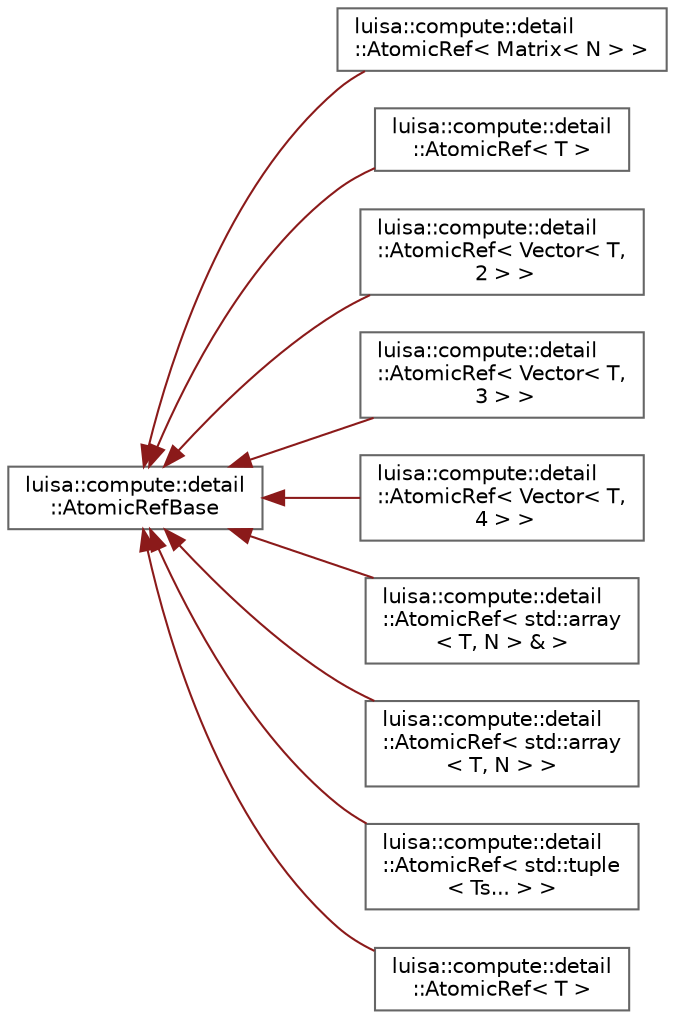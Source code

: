 digraph "类继承关系图"
{
 // LATEX_PDF_SIZE
  bgcolor="transparent";
  edge [fontname=Helvetica,fontsize=10,labelfontname=Helvetica,labelfontsize=10];
  node [fontname=Helvetica,fontsize=10,shape=box,height=0.2,width=0.4];
  rankdir="LR";
  Node0 [id="Node000000",label="luisa::compute::detail\l::AtomicRefBase",height=0.2,width=0.4,color="grey40", fillcolor="white", style="filled",URL="$classluisa_1_1compute_1_1detail_1_1_atomic_ref_base.html",tooltip=" "];
  Node0 -> Node1 [id="edge1138_Node000000_Node000001",dir="back",color="firebrick4",style="solid",tooltip=" "];
  Node1 [id="Node000001",label="luisa::compute::detail\l::AtomicRef\< Matrix\< N \> \>",height=0.2,width=0.4,color="grey40", fillcolor="white", style="filled",URL="$classluisa_1_1compute_1_1detail_1_1_atomic_ref_3_01_matrix_3_01_n_01_4_01_4.html",tooltip=" "];
  Node0 -> Node2 [id="edge1139_Node000000_Node000002",dir="back",color="firebrick4",style="solid",tooltip=" "];
  Node2 [id="Node000002",label="luisa::compute::detail\l::AtomicRef\< T \>",height=0.2,width=0.4,color="grey40", fillcolor="white", style="filled",URL="$classluisa_1_1compute_1_1detail_1_1_atomic_ref_3_01_t_01_4.html",tooltip=" "];
  Node0 -> Node3 [id="edge1140_Node000000_Node000003",dir="back",color="firebrick4",style="solid",tooltip=" "];
  Node3 [id="Node000003",label="luisa::compute::detail\l::AtomicRef\< Vector\< T,\l 2 \> \>",height=0.2,width=0.4,color="grey40", fillcolor="white", style="filled",URL="$classluisa_1_1compute_1_1detail_1_1_atomic_ref_3_01_vector_3_01_t_00_012_01_4_01_4.html",tooltip=" "];
  Node0 -> Node4 [id="edge1141_Node000000_Node000004",dir="back",color="firebrick4",style="solid",tooltip=" "];
  Node4 [id="Node000004",label="luisa::compute::detail\l::AtomicRef\< Vector\< T,\l 3 \> \>",height=0.2,width=0.4,color="grey40", fillcolor="white", style="filled",URL="$classluisa_1_1compute_1_1detail_1_1_atomic_ref_3_01_vector_3_01_t_00_013_01_4_01_4.html",tooltip=" "];
  Node0 -> Node5 [id="edge1142_Node000000_Node000005",dir="back",color="firebrick4",style="solid",tooltip=" "];
  Node5 [id="Node000005",label="luisa::compute::detail\l::AtomicRef\< Vector\< T,\l 4 \> \>",height=0.2,width=0.4,color="grey40", fillcolor="white", style="filled",URL="$classluisa_1_1compute_1_1detail_1_1_atomic_ref_3_01_vector_3_01_t_00_014_01_4_01_4.html",tooltip=" "];
  Node0 -> Node6 [id="edge1143_Node000000_Node000006",dir="back",color="firebrick4",style="solid",tooltip=" "];
  Node6 [id="Node000006",label="luisa::compute::detail\l::AtomicRef\< std::array\l\< T, N \> & \>",height=0.2,width=0.4,color="grey40", fillcolor="white", style="filled",URL="$classluisa_1_1compute_1_1detail_1_1_atomic_ref_3_01std_1_1array_3_01_t_00_01_n_01_4_01_6_01_4.html",tooltip=" "];
  Node0 -> Node7 [id="edge1144_Node000000_Node000007",dir="back",color="firebrick4",style="solid",tooltip=" "];
  Node7 [id="Node000007",label="luisa::compute::detail\l::AtomicRef\< std::array\l\< T, N \> \>",height=0.2,width=0.4,color="grey40", fillcolor="white", style="filled",URL="$classluisa_1_1compute_1_1detail_1_1_atomic_ref_3_01std_1_1array_3_01_t_00_01_n_01_4_01_4.html",tooltip=" "];
  Node0 -> Node8 [id="edge1145_Node000000_Node000008",dir="back",color="firebrick4",style="solid",tooltip=" "];
  Node8 [id="Node000008",label="luisa::compute::detail\l::AtomicRef\< std::tuple\l\< Ts... \> \>",height=0.2,width=0.4,color="grey40", fillcolor="white", style="filled",URL="$classluisa_1_1compute_1_1detail_1_1_atomic_ref_3_01std_1_1tuple_3_01_ts_8_8_8_01_4_01_4.html",tooltip=" "];
  Node0 -> Node9 [id="edge1146_Node000000_Node000009",dir="back",color="firebrick4",style="solid",tooltip=" "];
  Node9 [id="Node000009",label="luisa::compute::detail\l::AtomicRef\< T \>",height=0.2,width=0.4,color="grey40", fillcolor="white", style="filled",URL="$classluisa_1_1compute_1_1detail_1_1_atomic_ref.html",tooltip=" "];
}
